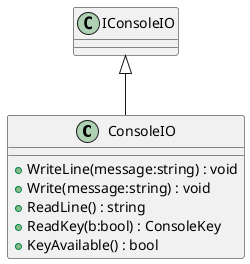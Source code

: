 @startuml
class ConsoleIO {
    + WriteLine(message:string) : void
    + Write(message:string) : void
    + ReadLine() : string
    + ReadKey(b:bool) : ConsoleKey
    + KeyAvailable() : bool
}
IConsoleIO <|-- ConsoleIO
@enduml
